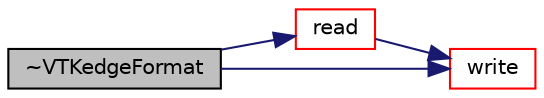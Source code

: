 digraph "~VTKedgeFormat"
{
  bgcolor="transparent";
  edge [fontname="Helvetica",fontsize="10",labelfontname="Helvetica",labelfontsize="10"];
  node [fontname="Helvetica",fontsize="10",shape=record];
  rankdir="LR";
  Node1 [label="~VTKedgeFormat",height=0.2,width=0.4,color="black", fillcolor="grey75", style="filled", fontcolor="black"];
  Node1 -> Node2 [color="midnightblue",fontsize="10",style="solid",fontname="Helvetica"];
  Node2 [label="read",height=0.2,width=0.4,color="red",URL="$a02909.html#a464ebd67acbdff0014d4dae69e3ec4be",tooltip="Read from file. "];
  Node2 -> Node3 [color="midnightblue",fontsize="10",style="solid",fontname="Helvetica"];
  Node3 [label="write",height=0.2,width=0.4,color="red",URL="$a02909.html#ac93279b51e2eb12dc1a54daf46bbca98",tooltip="Write surface mesh components by proxy. "];
  Node1 -> Node3 [color="midnightblue",fontsize="10",style="solid",fontname="Helvetica"];
}
